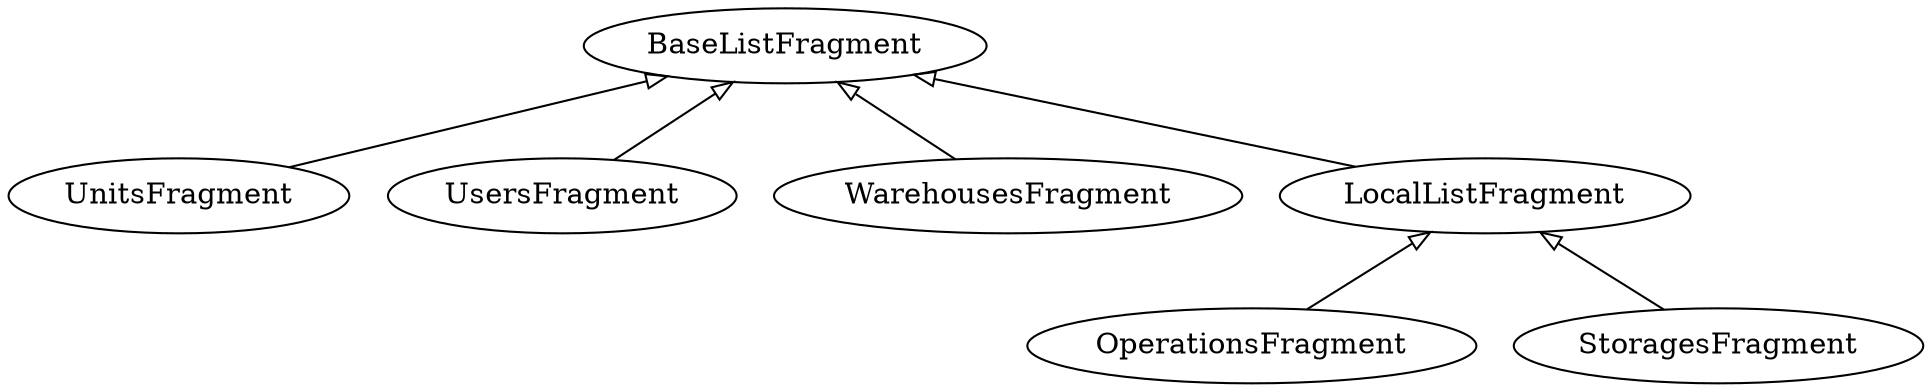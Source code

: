 digraph G {
	rankdir=BT;
	edge[arrowhead=onormal]
	LocalListFragment->BaseListFragment
	OperationsFragment->LocalListFragment
	StoragesFragment->LocalListFragment
	UnitsFragment->BaseListFragment
	UsersFragment->BaseListFragment
	WarehousesFragment->BaseListFragment
}
